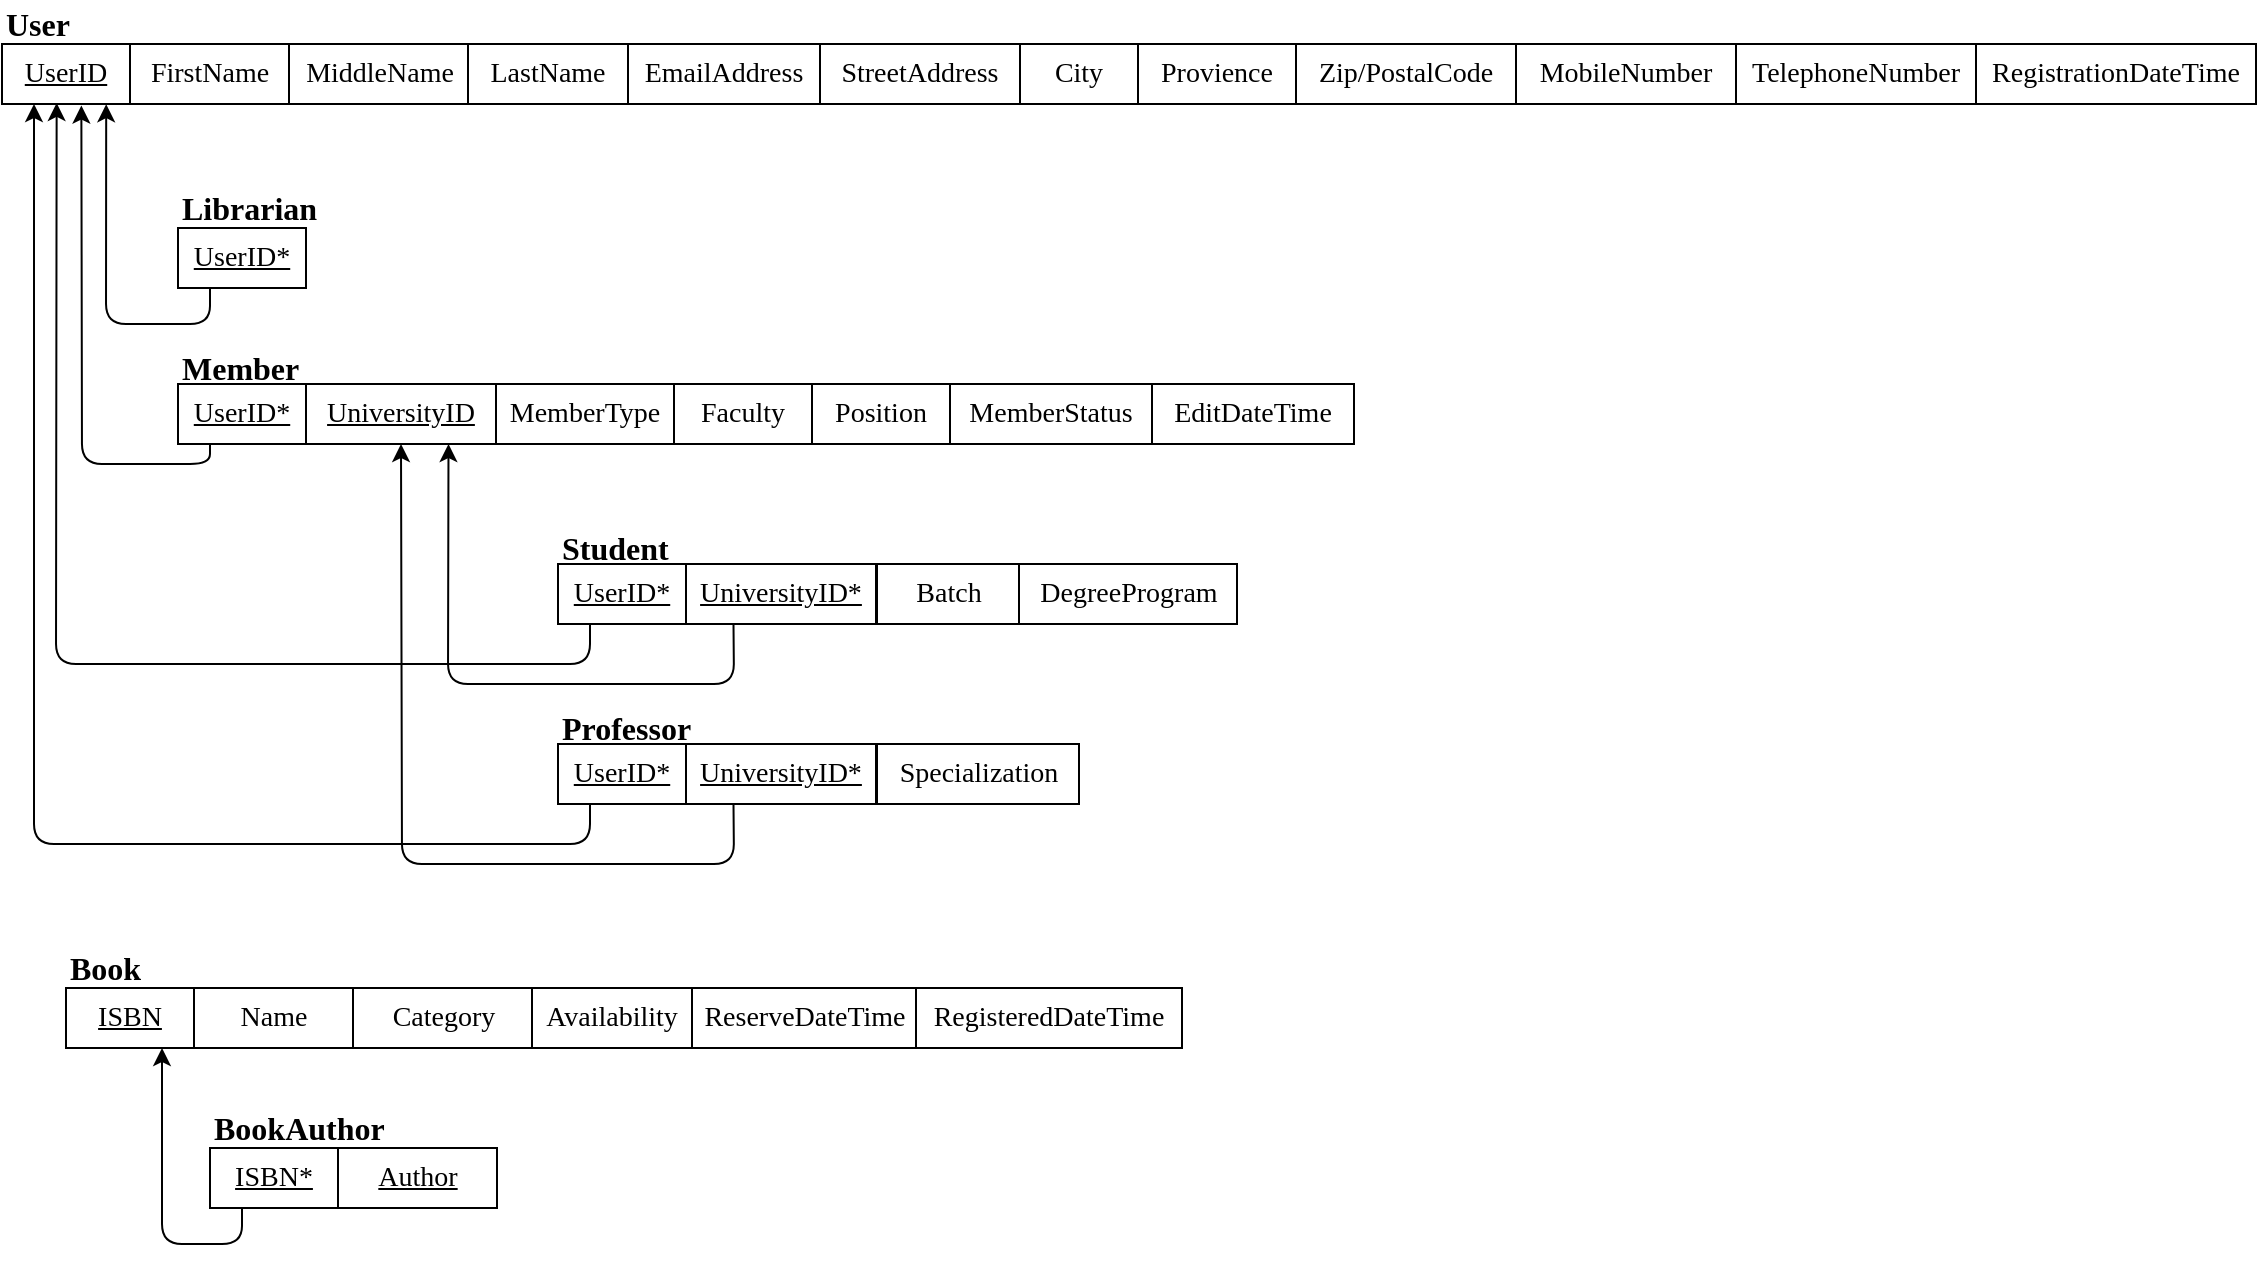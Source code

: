 <mxfile version="12.2.2" type="device" pages="1"><diagram id="SJPYlTRgL_fRr1sSaaFf" name="Page-1"><mxGraphModel dx="760" dy="706" grid="1" gridSize="10" guides="1" tooltips="1" connect="1" arrows="1" fold="1" page="1" pageScale="1" pageWidth="1250" pageHeight="1000" math="0" shadow="0"><root><mxCell id="0"/><mxCell id="1" parent="0"/><mxCell id="bHV69W7bN7Klbik5Nrds-2" value="&lt;font face=&quot;Times New Roman&quot;&gt;User&lt;/font&gt;" style="text;html=1;resizable=0;points=[];autosize=1;align=left;verticalAlign=top;spacingTop=-4;fontSize=16;fontStyle=1" vertex="1" parent="1"><mxGeometry x="102" y="68" width="50" height="20" as="geometry"/></mxCell><mxCell id="bHV69W7bN7Klbik5Nrds-3" value="FirstName" style="rounded=0;whiteSpace=wrap;html=1;fontSize=14;fontFamily=Times New Roman;" vertex="1" parent="1"><mxGeometry x="165.5" y="90" width="80" height="30" as="geometry"/></mxCell><mxCell id="bHV69W7bN7Klbik5Nrds-4" value="MiddleName" style="rounded=0;whiteSpace=wrap;html=1;fontSize=14;fontFamily=Times New Roman;" vertex="1" parent="1"><mxGeometry x="245.5" y="90" width="90" height="30" as="geometry"/></mxCell><mxCell id="bHV69W7bN7Klbik5Nrds-5" value="LastName" style="rounded=0;whiteSpace=wrap;html=1;fontSize=14;fontFamily=Times New Roman;" vertex="1" parent="1"><mxGeometry x="335" y="90" width="80" height="30" as="geometry"/></mxCell><mxCell id="bHV69W7bN7Klbik5Nrds-6" value="EmailAddress" style="rounded=0;whiteSpace=wrap;html=1;fontSize=14;fontFamily=Times New Roman;" vertex="1" parent="1"><mxGeometry x="415" y="90" width="96" height="30" as="geometry"/></mxCell><mxCell id="bHV69W7bN7Klbik5Nrds-7" value="MobileNumber" style="rounded=0;whiteSpace=wrap;html=1;fontSize=14;fontFamily=Times New Roman;" vertex="1" parent="1"><mxGeometry x="859" y="90" width="110" height="30" as="geometry"/></mxCell><mxCell id="bHV69W7bN7Klbik5Nrds-8" value="UserID" style="rounded=0;whiteSpace=wrap;html=1;fontSize=14;fontFamily=Times New Roman;fontStyle=4" vertex="1" parent="1"><mxGeometry x="102" y="90" width="64" height="30" as="geometry"/></mxCell><mxCell id="bHV69W7bN7Klbik5Nrds-13" value="TelephoneNumber" style="rounded=0;whiteSpace=wrap;html=1;fontSize=14;fontFamily=Times New Roman;" vertex="1" parent="1"><mxGeometry x="969" y="90" width="120" height="30" as="geometry"/></mxCell><mxCell id="bHV69W7bN7Klbik5Nrds-14" value="StreetAddress" style="rounded=0;whiteSpace=wrap;html=1;fontSize=14;fontFamily=Times New Roman;" vertex="1" parent="1"><mxGeometry x="511" y="90" width="100" height="30" as="geometry"/></mxCell><mxCell id="bHV69W7bN7Klbik5Nrds-15" value="City" style="rounded=0;whiteSpace=wrap;html=1;fontSize=14;fontFamily=Times New Roman;" vertex="1" parent="1"><mxGeometry x="611" y="90" width="59" height="30" as="geometry"/></mxCell><mxCell id="bHV69W7bN7Klbik5Nrds-16" value="Provience" style="rounded=0;whiteSpace=wrap;html=1;fontSize=14;fontFamily=Times New Roman;" vertex="1" parent="1"><mxGeometry x="670" y="90" width="79" height="30" as="geometry"/></mxCell><mxCell id="bHV69W7bN7Klbik5Nrds-17" value="Zip/PostalCode" style="rounded=0;whiteSpace=wrap;html=1;fontSize=14;fontFamily=Times New Roman;" vertex="1" parent="1"><mxGeometry x="749" y="90" width="110" height="30" as="geometry"/></mxCell><mxCell id="bHV69W7bN7Klbik5Nrds-18" value="RegistrationDateTime" style="rounded=0;whiteSpace=wrap;html=1;fontSize=14;fontFamily=Times New Roman;" vertex="1" parent="1"><mxGeometry x="1089" y="90" width="140" height="30" as="geometry"/></mxCell><mxCell id="bHV69W7bN7Klbik5Nrds-19" value="&lt;font face=&quot;Times New Roman&quot;&gt;Librarian&lt;/font&gt;" style="text;html=1;resizable=0;points=[];autosize=1;align=left;verticalAlign=top;spacingTop=-4;fontSize=16;fontStyle=1" vertex="1" parent="1"><mxGeometry x="190" y="160" width="70" height="20" as="geometry"/></mxCell><mxCell id="bHV69W7bN7Klbik5Nrds-22" value="UserID*" style="rounded=0;whiteSpace=wrap;html=1;fontSize=14;fontFamily=Times New Roman;fontStyle=4" vertex="1" parent="1"><mxGeometry x="190" y="182" width="64" height="30" as="geometry"/></mxCell><mxCell id="bHV69W7bN7Klbik5Nrds-23" value="&lt;font face=&quot;Times New Roman&quot;&gt;Member&lt;/font&gt;" style="text;html=1;resizable=0;points=[];autosize=1;align=left;verticalAlign=top;spacingTop=-4;fontSize=16;fontStyle=1" vertex="1" parent="1"><mxGeometry x="190" y="240" width="70" height="20" as="geometry"/></mxCell><mxCell id="bHV69W7bN7Klbik5Nrds-24" value="UniversityID" style="rounded=0;whiteSpace=wrap;html=1;fontSize=14;fontFamily=Times New Roman;fontStyle=4" vertex="1" parent="1"><mxGeometry x="254" y="260" width="95" height="30" as="geometry"/></mxCell><mxCell id="bHV69W7bN7Klbik5Nrds-25" value="Faculty" style="rounded=0;whiteSpace=wrap;html=1;fontSize=14;fontFamily=Times New Roman;" vertex="1" parent="1"><mxGeometry x="438" y="260" width="69" height="30" as="geometry"/></mxCell><mxCell id="bHV69W7bN7Klbik5Nrds-26" value="MemberType" style="rounded=0;whiteSpace=wrap;html=1;fontSize=14;fontFamily=Times New Roman;" vertex="1" parent="1"><mxGeometry x="349" y="260" width="89" height="30" as="geometry"/></mxCell><mxCell id="bHV69W7bN7Klbik5Nrds-27" value="Position" style="rounded=0;whiteSpace=wrap;html=1;fontSize=14;fontFamily=Times New Roman;" vertex="1" parent="1"><mxGeometry x="507" y="260" width="69" height="30" as="geometry"/></mxCell><mxCell id="bHV69W7bN7Klbik5Nrds-28" value="MemberStatus" style="rounded=0;whiteSpace=wrap;html=1;fontSize=14;fontFamily=Times New Roman;" vertex="1" parent="1"><mxGeometry x="576" y="260" width="101" height="30" as="geometry"/></mxCell><mxCell id="bHV69W7bN7Klbik5Nrds-29" value="EditDateTime" style="rounded=0;whiteSpace=wrap;html=1;fontSize=14;fontFamily=Times New Roman;" vertex="1" parent="1"><mxGeometry x="677" y="260" width="101" height="30" as="geometry"/></mxCell><mxCell id="bHV69W7bN7Klbik5Nrds-30" value="UserID*" style="rounded=0;whiteSpace=wrap;html=1;fontSize=14;fontFamily=Times New Roman;fontStyle=4" vertex="1" parent="1"><mxGeometry x="190" y="260" width="64" height="30" as="geometry"/></mxCell><mxCell id="bHV69W7bN7Klbik5Nrds-32" value="&lt;font face=&quot;Times New Roman&quot;&gt;Student&lt;/font&gt;" style="text;html=1;resizable=0;points=[];autosize=1;align=left;verticalAlign=top;spacingTop=-4;fontSize=16;fontStyle=1" vertex="1" parent="1"><mxGeometry x="380" y="330" width="60" height="20" as="geometry"/></mxCell><mxCell id="bHV69W7bN7Klbik5Nrds-33" value="UniversityID*" style="rounded=0;whiteSpace=wrap;html=1;fontSize=14;fontFamily=Times New Roman;fontStyle=4" vertex="1" parent="1"><mxGeometry x="444" y="350" width="95" height="30" as="geometry"/></mxCell><mxCell id="bHV69W7bN7Klbik5Nrds-34" value="DegreeProgram" style="rounded=0;whiteSpace=wrap;html=1;fontSize=14;fontFamily=Times New Roman;" vertex="1" parent="1"><mxGeometry x="610.5" y="350" width="109" height="30" as="geometry"/></mxCell><mxCell id="bHV69W7bN7Klbik5Nrds-35" value="Batch" style="rounded=0;whiteSpace=wrap;html=1;fontSize=14;fontFamily=Times New Roman;" vertex="1" parent="1"><mxGeometry x="539.5" y="350" width="71" height="30" as="geometry"/></mxCell><mxCell id="bHV69W7bN7Klbik5Nrds-36" value="UserID*" style="rounded=0;whiteSpace=wrap;html=1;fontSize=14;fontFamily=Times New Roman;fontStyle=4" vertex="1" parent="1"><mxGeometry x="380" y="350" width="64" height="30" as="geometry"/></mxCell><mxCell id="bHV69W7bN7Klbik5Nrds-39" value="&lt;font face=&quot;Times New Roman&quot;&gt;Professor&lt;/font&gt;" style="text;html=1;resizable=0;points=[];autosize=1;align=left;verticalAlign=top;spacingTop=-4;fontSize=16;fontStyle=1" vertex="1" parent="1"><mxGeometry x="380" y="420" width="80" height="20" as="geometry"/></mxCell><mxCell id="bHV69W7bN7Klbik5Nrds-40" value="UniversityID*" style="rounded=0;whiteSpace=wrap;html=1;fontSize=14;fontFamily=Times New Roman;fontStyle=4" vertex="1" parent="1"><mxGeometry x="444" y="440" width="95" height="30" as="geometry"/></mxCell><mxCell id="bHV69W7bN7Klbik5Nrds-42" value="Specialization" style="rounded=0;whiteSpace=wrap;html=1;fontSize=14;fontFamily=Times New Roman;" vertex="1" parent="1"><mxGeometry x="539.5" y="440" width="101" height="30" as="geometry"/></mxCell><mxCell id="bHV69W7bN7Klbik5Nrds-43" value="UserID*" style="rounded=0;whiteSpace=wrap;html=1;fontSize=14;fontFamily=Times New Roman;fontStyle=4" vertex="1" parent="1"><mxGeometry x="380" y="440" width="64" height="30" as="geometry"/></mxCell><mxCell id="bHV69W7bN7Klbik5Nrds-45" value="" style="endArrow=classic;html=1;entryX=0.814;entryY=1.004;entryDx=0;entryDy=0;entryPerimeter=0;exitX=0.25;exitY=1;exitDx=0;exitDy=0;" edge="1" parent="1" source="bHV69W7bN7Klbik5Nrds-22" target="bHV69W7bN7Klbik5Nrds-8"><mxGeometry width="50" height="50" relative="1" as="geometry"><mxPoint x="30" y="300" as="sourcePoint"/><mxPoint x="80" y="250" as="targetPoint"/><Array as="points"><mxPoint x="206" y="230"/><mxPoint x="154" y="230"/></Array></mxGeometry></mxCell><mxCell id="bHV69W7bN7Klbik5Nrds-46" value="" style="endArrow=classic;html=1;entryX=0.62;entryY=1.025;entryDx=0;entryDy=0;entryPerimeter=0;exitX=0.25;exitY=1;exitDx=0;exitDy=0;" edge="1" parent="1" source="bHV69W7bN7Klbik5Nrds-30" target="bHV69W7bN7Klbik5Nrds-8"><mxGeometry width="50" height="50" relative="1" as="geometry"><mxPoint x="216.0" y="222" as="sourcePoint"/><mxPoint x="164.096" y="130.12" as="targetPoint"/><Array as="points"><mxPoint x="206" y="300"/><mxPoint x="142" y="300"/></Array></mxGeometry></mxCell><mxCell id="bHV69W7bN7Klbik5Nrds-47" value="" style="endArrow=classic;html=1;entryX=0.427;entryY=0.983;entryDx=0;entryDy=0;entryPerimeter=0;exitX=0.25;exitY=1;exitDx=0;exitDy=0;" edge="1" parent="1" source="bHV69W7bN7Klbik5Nrds-36" target="bHV69W7bN7Klbik5Nrds-8"><mxGeometry width="50" height="50" relative="1" as="geometry"><mxPoint x="216.0" y="300" as="sourcePoint"/><mxPoint x="151.68" y="130.75" as="targetPoint"/><Array as="points"><mxPoint x="396" y="400"/><mxPoint x="129" y="400"/></Array></mxGeometry></mxCell><mxCell id="bHV69W7bN7Klbik5Nrds-48" value="" style="endArrow=classic;html=1;entryX=0.25;entryY=1;entryDx=0;entryDy=0;exitX=0.25;exitY=1;exitDx=0;exitDy=0;" edge="1" parent="1" source="bHV69W7bN7Klbik5Nrds-43" target="bHV69W7bN7Klbik5Nrds-8"><mxGeometry width="50" height="50" relative="1" as="geometry"><mxPoint x="280" y="400" as="sourcePoint"/><mxPoint x="139.328" y="129.49" as="targetPoint"/><Array as="points"><mxPoint x="396" y="490"/><mxPoint x="118" y="490"/></Array></mxGeometry></mxCell><mxCell id="bHV69W7bN7Klbik5Nrds-49" value="" style="endArrow=classic;html=1;entryX=0.75;entryY=1;entryDx=0;entryDy=0;exitX=0.25;exitY=1;exitDx=0;exitDy=0;" edge="1" parent="1" source="bHV69W7bN7Klbik5Nrds-33" target="bHV69W7bN7Klbik5Nrds-24"><mxGeometry width="50" height="50" relative="1" as="geometry"><mxPoint x="362.0" y="377" as="sourcePoint"/><mxPoint x="310.096" y="285.12" as="targetPoint"/><Array as="points"><mxPoint x="468" y="410"/><mxPoint x="325" y="410"/></Array></mxGeometry></mxCell><mxCell id="bHV69W7bN7Klbik5Nrds-51" value="" style="endArrow=classic;html=1;entryX=0.5;entryY=1;entryDx=0;entryDy=0;exitX=0.25;exitY=1;exitDx=0;exitDy=0;" edge="1" parent="1" source="bHV69W7bN7Klbik5Nrds-40" target="bHV69W7bN7Klbik5Nrds-24"><mxGeometry width="50" height="50" relative="1" as="geometry"><mxPoint x="477.75" y="390" as="sourcePoint"/><mxPoint x="335.25" y="300" as="targetPoint"/><Array as="points"><mxPoint x="468" y="500"/><mxPoint x="302" y="500"/></Array></mxGeometry></mxCell><mxCell id="bHV69W7bN7Klbik5Nrds-52" value="&lt;font face=&quot;Times New Roman&quot;&gt;Book&lt;/font&gt;" style="text;html=1;resizable=0;points=[];autosize=1;align=left;verticalAlign=top;spacingTop=-4;fontSize=16;fontStyle=1" vertex="1" parent="1"><mxGeometry x="134" y="540" width="50" height="20" as="geometry"/></mxCell><mxCell id="bHV69W7bN7Klbik5Nrds-53" value="Name" style="rounded=0;whiteSpace=wrap;html=1;fontSize=14;fontFamily=Times New Roman;" vertex="1" parent="1"><mxGeometry x="197.5" y="562" width="80" height="30" as="geometry"/></mxCell><mxCell id="bHV69W7bN7Klbik5Nrds-54" value="Category" style="rounded=0;whiteSpace=wrap;html=1;fontSize=14;fontFamily=Times New Roman;" vertex="1" parent="1"><mxGeometry x="277.5" y="562" width="90" height="30" as="geometry"/></mxCell><mxCell id="bHV69W7bN7Klbik5Nrds-55" value="Availability" style="rounded=0;whiteSpace=wrap;html=1;fontSize=14;fontFamily=Times New Roman;" vertex="1" parent="1"><mxGeometry x="367" y="562" width="80" height="30" as="geometry"/></mxCell><mxCell id="bHV69W7bN7Klbik5Nrds-56" value="ReserveDateTime" style="rounded=0;whiteSpace=wrap;html=1;fontSize=14;fontFamily=Times New Roman;" vertex="1" parent="1"><mxGeometry x="447" y="562" width="113" height="30" as="geometry"/></mxCell><mxCell id="bHV69W7bN7Klbik5Nrds-57" value="ISBN" style="rounded=0;whiteSpace=wrap;html=1;fontSize=14;fontFamily=Times New Roman;fontStyle=4" vertex="1" parent="1"><mxGeometry x="134" y="562" width="64" height="30" as="geometry"/></mxCell><mxCell id="bHV69W7bN7Klbik5Nrds-58" value="RegisteredDateTime" style="rounded=0;whiteSpace=wrap;html=1;fontSize=14;fontFamily=Times New Roman;" vertex="1" parent="1"><mxGeometry x="559" y="562" width="133" height="30" as="geometry"/></mxCell><mxCell id="bHV69W7bN7Klbik5Nrds-59" value="&lt;font face=&quot;Times New Roman&quot;&gt;BookAuthor&lt;/font&gt;" style="text;html=1;resizable=0;points=[];autosize=1;align=left;verticalAlign=top;spacingTop=-4;fontSize=16;fontStyle=1" vertex="1" parent="1"><mxGeometry x="206" y="620" width="100" height="20" as="geometry"/></mxCell><mxCell id="bHV69W7bN7Klbik5Nrds-60" value="&lt;u&gt;Author&lt;/u&gt;" style="rounded=0;whiteSpace=wrap;html=1;fontSize=14;fontFamily=Times New Roman;" vertex="1" parent="1"><mxGeometry x="269.5" y="642" width="80" height="30" as="geometry"/></mxCell><mxCell id="bHV69W7bN7Klbik5Nrds-61" value="ISBN*" style="rounded=0;whiteSpace=wrap;html=1;fontSize=14;fontFamily=Times New Roman;fontStyle=4" vertex="1" parent="1"><mxGeometry x="206" y="642" width="64" height="30" as="geometry"/></mxCell><mxCell id="bHV69W7bN7Klbik5Nrds-62" value="" style="endArrow=classic;html=1;entryX=0.75;entryY=1;entryDx=0;entryDy=0;exitX=0.25;exitY=1;exitDx=0;exitDy=0;" edge="1" parent="1" source="bHV69W7bN7Klbik5Nrds-61" target="bHV69W7bN7Klbik5Nrds-57"><mxGeometry width="50" height="50" relative="1" as="geometry"><mxPoint x="477.75" y="480" as="sourcePoint"/><mxPoint x="311.5" y="300.0" as="targetPoint"/><Array as="points"><mxPoint x="222" y="690"/><mxPoint x="182" y="690"/></Array></mxGeometry></mxCell></root></mxGraphModel></diagram></mxfile>